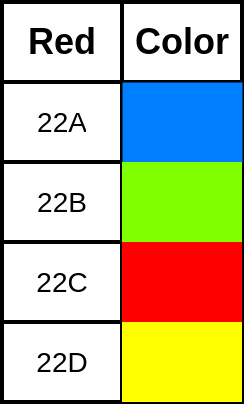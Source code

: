 <mxfile version="21.5.0" type="github">
  <diagram name="Página-1" id="VVQ3uWC_pOcY1xDPHB3c">
    <mxGraphModel dx="574" dy="304" grid="0" gridSize="10" guides="1" tooltips="1" connect="1" arrows="1" fold="1" page="1" pageScale="1" pageWidth="827" pageHeight="1169" math="0" shadow="0">
      <root>
        <mxCell id="0" />
        <mxCell id="1" parent="0" />
        <mxCell id="pIYx0gu5iTVSZUC7_cBy-79" value="" style="shape=table;startSize=0;container=1;collapsible=0;childLayout=tableLayout;strokeWidth=2;" vertex="1" parent="1">
          <mxGeometry x="388" y="247" width="120" height="200" as="geometry" />
        </mxCell>
        <mxCell id="pIYx0gu5iTVSZUC7_cBy-80" value="" style="shape=tableRow;horizontal=0;startSize=0;swimlaneHead=0;swimlaneBody=0;strokeColor=inherit;top=0;left=0;bottom=0;right=0;collapsible=0;dropTarget=0;fillColor=none;points=[[0,0.5],[1,0.5]];portConstraint=eastwest;" vertex="1" parent="pIYx0gu5iTVSZUC7_cBy-79">
          <mxGeometry width="120" height="40" as="geometry" />
        </mxCell>
        <mxCell id="pIYx0gu5iTVSZUC7_cBy-81" value="&lt;b&gt;&lt;font style=&quot;font-size: 18px;&quot;&gt;Red&lt;/font&gt;&lt;/b&gt;" style="shape=partialRectangle;html=1;whiteSpace=wrap;connectable=0;strokeColor=inherit;overflow=hidden;fillColor=none;top=0;left=0;bottom=0;right=0;pointerEvents=1;" vertex="1" parent="pIYx0gu5iTVSZUC7_cBy-80">
          <mxGeometry width="60" height="40" as="geometry">
            <mxRectangle width="60" height="40" as="alternateBounds" />
          </mxGeometry>
        </mxCell>
        <mxCell id="pIYx0gu5iTVSZUC7_cBy-82" value="&lt;font style=&quot;font-size: 18px;&quot;&gt;&lt;b&gt;Color&lt;/b&gt;&lt;/font&gt;" style="shape=partialRectangle;html=1;whiteSpace=wrap;connectable=0;strokeColor=inherit;overflow=hidden;fillColor=none;top=0;left=0;bottom=0;right=0;pointerEvents=1;" vertex="1" parent="pIYx0gu5iTVSZUC7_cBy-80">
          <mxGeometry x="60" width="60" height="40" as="geometry">
            <mxRectangle width="60" height="40" as="alternateBounds" />
          </mxGeometry>
        </mxCell>
        <mxCell id="pIYx0gu5iTVSZUC7_cBy-86" value="" style="shape=tableRow;horizontal=0;startSize=0;swimlaneHead=0;swimlaneBody=0;strokeColor=inherit;top=0;left=0;bottom=0;right=0;collapsible=0;dropTarget=0;fillColor=none;points=[[0,0.5],[1,0.5]];portConstraint=eastwest;" vertex="1" parent="pIYx0gu5iTVSZUC7_cBy-79">
          <mxGeometry y="40" width="120" height="40" as="geometry" />
        </mxCell>
        <mxCell id="pIYx0gu5iTVSZUC7_cBy-87" value="&lt;font style=&quot;font-size: 14px;&quot;&gt;22A&lt;/font&gt;" style="shape=partialRectangle;html=1;whiteSpace=wrap;connectable=0;strokeColor=inherit;overflow=hidden;fillColor=none;top=0;left=0;bottom=0;right=0;pointerEvents=1;" vertex="1" parent="pIYx0gu5iTVSZUC7_cBy-86">
          <mxGeometry width="60" height="40" as="geometry">
            <mxRectangle width="60" height="40" as="alternateBounds" />
          </mxGeometry>
        </mxCell>
        <mxCell id="pIYx0gu5iTVSZUC7_cBy-88" value="" style="shape=partialRectangle;html=1;whiteSpace=wrap;connectable=0;strokeColor=default;overflow=hidden;fillColor=#007FFF;top=0;left=0;bottom=0;right=0;pointerEvents=1;strokeWidth=0;perimeterSpacing=0;fillStyle=auto;gradientColor=none;" vertex="1" parent="pIYx0gu5iTVSZUC7_cBy-86">
          <mxGeometry x="60" width="60" height="40" as="geometry">
            <mxRectangle width="60" height="40" as="alternateBounds" />
          </mxGeometry>
        </mxCell>
        <mxCell id="pIYx0gu5iTVSZUC7_cBy-89" value="" style="shape=tableRow;horizontal=0;startSize=0;swimlaneHead=0;swimlaneBody=0;strokeColor=inherit;top=0;left=0;bottom=0;right=0;collapsible=0;dropTarget=0;fillColor=none;points=[[0,0.5],[1,0.5]];portConstraint=eastwest;" vertex="1" parent="pIYx0gu5iTVSZUC7_cBy-79">
          <mxGeometry y="80" width="120" height="40" as="geometry" />
        </mxCell>
        <mxCell id="pIYx0gu5iTVSZUC7_cBy-90" value="&lt;font style=&quot;font-size: 14px;&quot;&gt;22B&lt;/font&gt;" style="shape=partialRectangle;html=1;whiteSpace=wrap;connectable=0;strokeColor=inherit;overflow=hidden;fillColor=none;top=0;left=0;bottom=0;right=0;pointerEvents=1;" vertex="1" parent="pIYx0gu5iTVSZUC7_cBy-89">
          <mxGeometry width="60" height="40" as="geometry">
            <mxRectangle width="60" height="40" as="alternateBounds" />
          </mxGeometry>
        </mxCell>
        <mxCell id="pIYx0gu5iTVSZUC7_cBy-91" value="" style="shape=partialRectangle;html=1;whiteSpace=wrap;connectable=0;strokeColor=inherit;overflow=hidden;fillColor=#80FF00;top=0;left=0;bottom=0;right=0;pointerEvents=1;" vertex="1" parent="pIYx0gu5iTVSZUC7_cBy-89">
          <mxGeometry x="60" width="60" height="40" as="geometry">
            <mxRectangle width="60" height="40" as="alternateBounds" />
          </mxGeometry>
        </mxCell>
        <mxCell id="pIYx0gu5iTVSZUC7_cBy-92" value="" style="shape=tableRow;horizontal=0;startSize=0;swimlaneHead=0;swimlaneBody=0;strokeColor=inherit;top=0;left=0;bottom=0;right=0;collapsible=0;dropTarget=0;fillColor=none;points=[[0,0.5],[1,0.5]];portConstraint=eastwest;" vertex="1" parent="pIYx0gu5iTVSZUC7_cBy-79">
          <mxGeometry y="120" width="120" height="40" as="geometry" />
        </mxCell>
        <mxCell id="pIYx0gu5iTVSZUC7_cBy-93" value="&lt;font style=&quot;font-size: 14px;&quot;&gt;22C&lt;/font&gt;" style="shape=partialRectangle;html=1;whiteSpace=wrap;connectable=0;strokeColor=inherit;overflow=hidden;fillColor=none;top=0;left=0;bottom=0;right=0;pointerEvents=1;" vertex="1" parent="pIYx0gu5iTVSZUC7_cBy-92">
          <mxGeometry width="60" height="40" as="geometry">
            <mxRectangle width="60" height="40" as="alternateBounds" />
          </mxGeometry>
        </mxCell>
        <mxCell id="pIYx0gu5iTVSZUC7_cBy-94" value="" style="shape=partialRectangle;html=1;whiteSpace=wrap;connectable=0;strokeColor=default;overflow=hidden;fillColor=#ff0000;top=0;left=0;bottom=0;right=0;pointerEvents=1;strokeWidth=2;perimeterSpacing=2;" vertex="1" parent="pIYx0gu5iTVSZUC7_cBy-92">
          <mxGeometry x="60" width="60" height="40" as="geometry">
            <mxRectangle width="60" height="40" as="alternateBounds" />
          </mxGeometry>
        </mxCell>
        <mxCell id="pIYx0gu5iTVSZUC7_cBy-95" value="" style="shape=tableRow;horizontal=0;startSize=0;swimlaneHead=0;swimlaneBody=0;strokeColor=inherit;top=0;left=0;bottom=0;right=0;collapsible=0;dropTarget=0;fillColor=none;points=[[0,0.5],[1,0.5]];portConstraint=eastwest;" vertex="1" parent="pIYx0gu5iTVSZUC7_cBy-79">
          <mxGeometry y="160" width="120" height="40" as="geometry" />
        </mxCell>
        <mxCell id="pIYx0gu5iTVSZUC7_cBy-96" value="&lt;font style=&quot;font-size: 14px;&quot;&gt;22D&lt;/font&gt;" style="shape=partialRectangle;html=1;whiteSpace=wrap;connectable=0;strokeColor=inherit;overflow=hidden;fillColor=none;top=0;left=0;bottom=0;right=0;pointerEvents=1;" vertex="1" parent="pIYx0gu5iTVSZUC7_cBy-95">
          <mxGeometry width="60" height="40" as="geometry">
            <mxRectangle width="60" height="40" as="alternateBounds" />
          </mxGeometry>
        </mxCell>
        <mxCell id="pIYx0gu5iTVSZUC7_cBy-97" value="" style="shape=partialRectangle;html=1;whiteSpace=wrap;connectable=0;strokeColor=default;overflow=hidden;fillColor=#FFFF00;top=0;left=0;bottom=0;right=0;pointerEvents=1;perimeterSpacing=2;" vertex="1" parent="pIYx0gu5iTVSZUC7_cBy-95">
          <mxGeometry x="60" width="60" height="40" as="geometry">
            <mxRectangle width="60" height="40" as="alternateBounds" />
          </mxGeometry>
        </mxCell>
      </root>
    </mxGraphModel>
  </diagram>
</mxfile>
